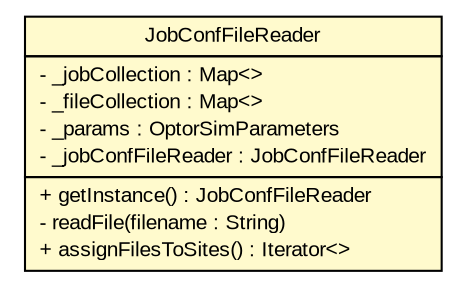 #!/usr/local/bin/dot
#
# Class diagram 
# Generated by UMLGraph version R5_7_2-3-gee82a7 (http://www.umlgraph.org/)
#

digraph G {
	edge [fontname="arial",fontsize=10,labelfontname="arial",labelfontsize=10];
	node [fontname="arial",fontsize=10,shape=plaintext];
	nodesep=0.25;
	ranksep=0.5;
	// org.edg.data.replication.optorsim.infrastructure.JobConfFileReader
	c5590 [label=<<table title="org.edg.data.replication.optorsim.infrastructure.JobConfFileReader" border="0" cellborder="1" cellspacing="0" cellpadding="2" port="p" bgcolor="lemonChiffon" href="./JobConfFileReader.html">
		<tr><td><table border="0" cellspacing="0" cellpadding="1">
<tr><td align="center" balign="center"> JobConfFileReader </td></tr>
		</table></td></tr>
		<tr><td><table border="0" cellspacing="0" cellpadding="1">
<tr><td align="left" balign="left"> - _jobCollection : Map&lt;&gt; </td></tr>
<tr><td align="left" balign="left"> - _fileCollection : Map&lt;&gt; </td></tr>
<tr><td align="left" balign="left"> - _params : OptorSimParameters </td></tr>
<tr><td align="left" balign="left"> - _jobConfFileReader : JobConfFileReader </td></tr>
		</table></td></tr>
		<tr><td><table border="0" cellspacing="0" cellpadding="1">
<tr><td align="left" balign="left"> + getInstance() : JobConfFileReader </td></tr>
<tr><td align="left" balign="left"> - readFile(filename : String) </td></tr>
<tr><td align="left" balign="left"> + assignFilesToSites() : Iterator&lt;&gt; </td></tr>
		</table></td></tr>
		</table>>, URL="./JobConfFileReader.html", fontname="arial", fontcolor="black", fontsize=10.0];
}

